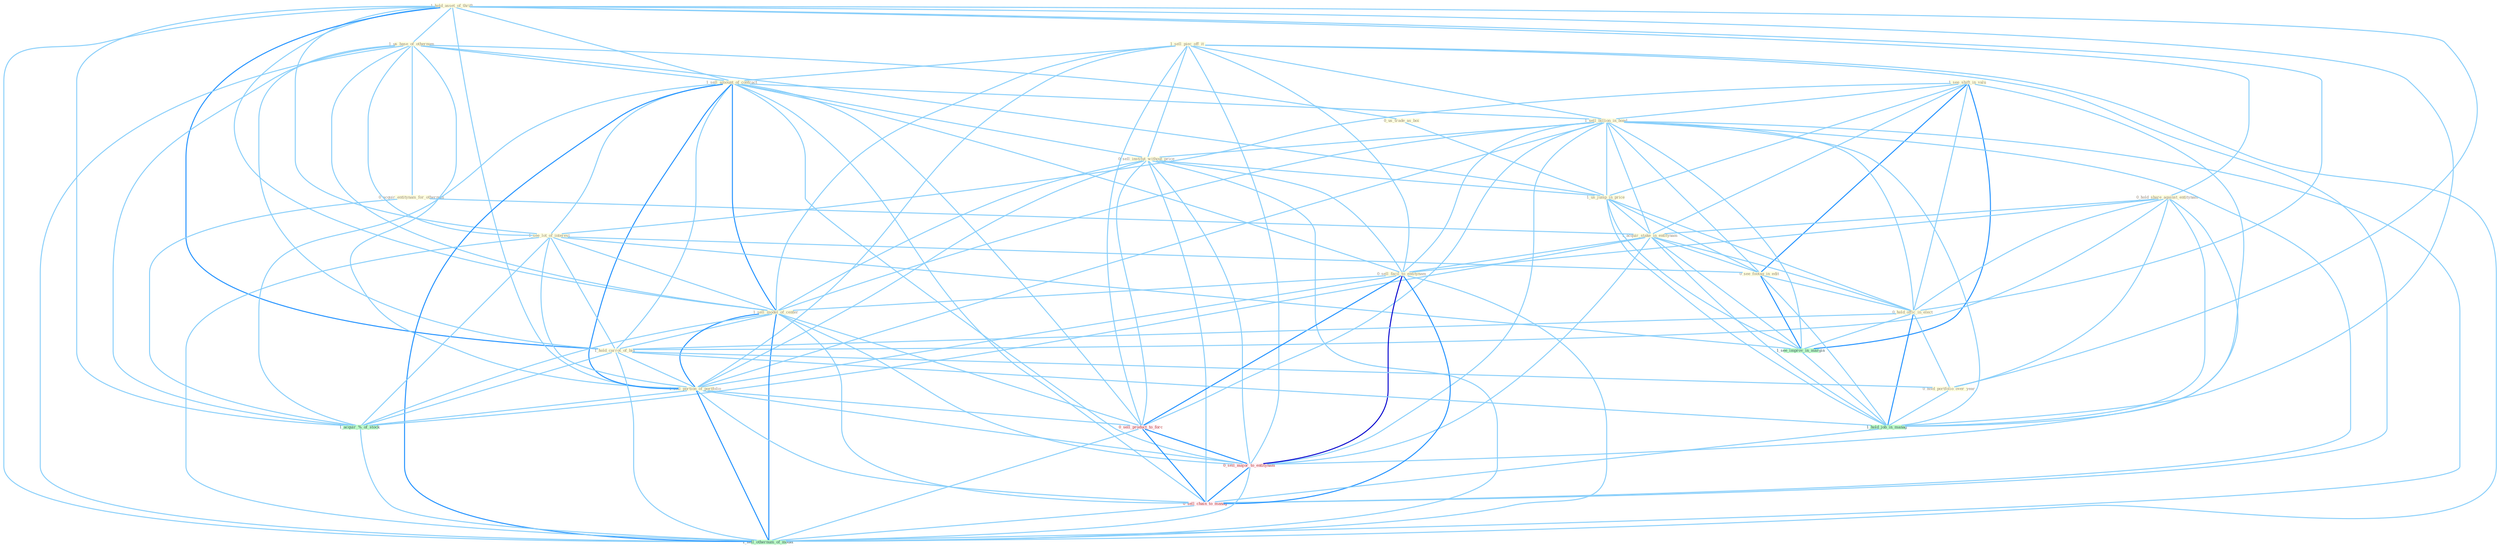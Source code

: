 Graph G{ 
    node
    [shape=polygon,style=filled,width=.5,height=.06,color="#BDFCC9",fixedsize=true,fontsize=4,
    fontcolor="#2f4f4f"];
    {node
    [color="#ffffe0", fontcolor="#8b7d6b"] "1_hold_asset_of_thrift " "1_sell_piec_off_it " "1_us_base_of_othernum " "0_acquir_entitynam_for_othernum " "1_sell_amount_of_contract " "1_see_shift_in_valu " "1_see_lot_of_interest " "0_hold_share_against_entitynam " "1_sell_billion_in_bond " "0_sell_institut_without_price " "0_us_trade_as_boi " "1_us_jump_in_price " "1_acquir_stake_in_entitynam " "0_sell_facil_to_entitynam " "0_see_footag_in_edit " "1_sell_model_of_center " "0_hold_offic_in_elect " "1_hold_carrot_of_bid " "1_sell_portion_of_portfolio " "0_hold_portfolio_over_year "}
{node [color="#fff0f5", fontcolor="#b22222"] "0_sell_product_to_forc " "0_sell_major_to_entitynam " "0_sell_chain_to_manag "}
edge [color="#B0E2FF"];

	"1_hold_asset_of_thrift " -- "1_us_base_of_othernum " [w="1", color="#87cefa" ];
	"1_hold_asset_of_thrift " -- "1_sell_amount_of_contract " [w="1", color="#87cefa" ];
	"1_hold_asset_of_thrift " -- "1_see_lot_of_interest " [w="1", color="#87cefa" ];
	"1_hold_asset_of_thrift " -- "0_hold_share_against_entitynam " [w="1", color="#87cefa" ];
	"1_hold_asset_of_thrift " -- "1_sell_model_of_center " [w="1", color="#87cefa" ];
	"1_hold_asset_of_thrift " -- "0_hold_offic_in_elect " [w="1", color="#87cefa" ];
	"1_hold_asset_of_thrift " -- "1_hold_carrot_of_bid " [w="2", color="#1e90ff" , len=0.8];
	"1_hold_asset_of_thrift " -- "1_sell_portion_of_portfolio " [w="1", color="#87cefa" ];
	"1_hold_asset_of_thrift " -- "0_hold_portfolio_over_year " [w="1", color="#87cefa" ];
	"1_hold_asset_of_thrift " -- "1_acquir_%_of_stock " [w="1", color="#87cefa" ];
	"1_hold_asset_of_thrift " -- "1_hold_job_in_manag " [w="1", color="#87cefa" ];
	"1_hold_asset_of_thrift " -- "1_sell_othernum_of_model " [w="1", color="#87cefa" ];
	"1_sell_piec_off_it " -- "1_sell_amount_of_contract " [w="1", color="#87cefa" ];
	"1_sell_piec_off_it " -- "1_sell_billion_in_bond " [w="1", color="#87cefa" ];
	"1_sell_piec_off_it " -- "0_sell_institut_without_price " [w="1", color="#87cefa" ];
	"1_sell_piec_off_it " -- "0_sell_facil_to_entitynam " [w="1", color="#87cefa" ];
	"1_sell_piec_off_it " -- "1_sell_model_of_center " [w="1", color="#87cefa" ];
	"1_sell_piec_off_it " -- "1_sell_portion_of_portfolio " [w="1", color="#87cefa" ];
	"1_sell_piec_off_it " -- "0_sell_product_to_forc " [w="1", color="#87cefa" ];
	"1_sell_piec_off_it " -- "0_sell_major_to_entitynam " [w="1", color="#87cefa" ];
	"1_sell_piec_off_it " -- "0_sell_chain_to_manag " [w="1", color="#87cefa" ];
	"1_sell_piec_off_it " -- "1_sell_othernum_of_model " [w="1", color="#87cefa" ];
	"1_us_base_of_othernum " -- "0_acquir_entitynam_for_othernum " [w="1", color="#87cefa" ];
	"1_us_base_of_othernum " -- "1_sell_amount_of_contract " [w="1", color="#87cefa" ];
	"1_us_base_of_othernum " -- "1_see_lot_of_interest " [w="1", color="#87cefa" ];
	"1_us_base_of_othernum " -- "0_us_trade_as_boi " [w="1", color="#87cefa" ];
	"1_us_base_of_othernum " -- "1_us_jump_in_price " [w="1", color="#87cefa" ];
	"1_us_base_of_othernum " -- "1_sell_model_of_center " [w="1", color="#87cefa" ];
	"1_us_base_of_othernum " -- "1_hold_carrot_of_bid " [w="1", color="#87cefa" ];
	"1_us_base_of_othernum " -- "1_sell_portion_of_portfolio " [w="1", color="#87cefa" ];
	"1_us_base_of_othernum " -- "1_acquir_%_of_stock " [w="1", color="#87cefa" ];
	"1_us_base_of_othernum " -- "1_sell_othernum_of_model " [w="1", color="#87cefa" ];
	"0_acquir_entitynam_for_othernum " -- "1_acquir_stake_in_entitynam " [w="1", color="#87cefa" ];
	"0_acquir_entitynam_for_othernum " -- "1_acquir_%_of_stock " [w="1", color="#87cefa" ];
	"1_sell_amount_of_contract " -- "1_see_lot_of_interest " [w="1", color="#87cefa" ];
	"1_sell_amount_of_contract " -- "1_sell_billion_in_bond " [w="1", color="#87cefa" ];
	"1_sell_amount_of_contract " -- "0_sell_institut_without_price " [w="1", color="#87cefa" ];
	"1_sell_amount_of_contract " -- "0_sell_facil_to_entitynam " [w="1", color="#87cefa" ];
	"1_sell_amount_of_contract " -- "1_sell_model_of_center " [w="2", color="#1e90ff" , len=0.8];
	"1_sell_amount_of_contract " -- "1_hold_carrot_of_bid " [w="1", color="#87cefa" ];
	"1_sell_amount_of_contract " -- "1_sell_portion_of_portfolio " [w="2", color="#1e90ff" , len=0.8];
	"1_sell_amount_of_contract " -- "1_acquir_%_of_stock " [w="1", color="#87cefa" ];
	"1_sell_amount_of_contract " -- "0_sell_product_to_forc " [w="1", color="#87cefa" ];
	"1_sell_amount_of_contract " -- "0_sell_major_to_entitynam " [w="1", color="#87cefa" ];
	"1_sell_amount_of_contract " -- "0_sell_chain_to_manag " [w="1", color="#87cefa" ];
	"1_sell_amount_of_contract " -- "1_sell_othernum_of_model " [w="2", color="#1e90ff" , len=0.8];
	"1_see_shift_in_valu " -- "1_see_lot_of_interest " [w="1", color="#87cefa" ];
	"1_see_shift_in_valu " -- "1_sell_billion_in_bond " [w="1", color="#87cefa" ];
	"1_see_shift_in_valu " -- "1_us_jump_in_price " [w="1", color="#87cefa" ];
	"1_see_shift_in_valu " -- "1_acquir_stake_in_entitynam " [w="1", color="#87cefa" ];
	"1_see_shift_in_valu " -- "0_see_footag_in_edit " [w="2", color="#1e90ff" , len=0.8];
	"1_see_shift_in_valu " -- "0_hold_offic_in_elect " [w="1", color="#87cefa" ];
	"1_see_shift_in_valu " -- "1_see_improv_in_margin " [w="2", color="#1e90ff" , len=0.8];
	"1_see_shift_in_valu " -- "1_hold_job_in_manag " [w="1", color="#87cefa" ];
	"1_see_lot_of_interest " -- "0_see_footag_in_edit " [w="1", color="#87cefa" ];
	"1_see_lot_of_interest " -- "1_sell_model_of_center " [w="1", color="#87cefa" ];
	"1_see_lot_of_interest " -- "1_hold_carrot_of_bid " [w="1", color="#87cefa" ];
	"1_see_lot_of_interest " -- "1_sell_portion_of_portfolio " [w="1", color="#87cefa" ];
	"1_see_lot_of_interest " -- "1_see_improv_in_margin " [w="1", color="#87cefa" ];
	"1_see_lot_of_interest " -- "1_acquir_%_of_stock " [w="1", color="#87cefa" ];
	"1_see_lot_of_interest " -- "1_sell_othernum_of_model " [w="1", color="#87cefa" ];
	"0_hold_share_against_entitynam " -- "1_acquir_stake_in_entitynam " [w="1", color="#87cefa" ];
	"0_hold_share_against_entitynam " -- "0_sell_facil_to_entitynam " [w="1", color="#87cefa" ];
	"0_hold_share_against_entitynam " -- "0_hold_offic_in_elect " [w="1", color="#87cefa" ];
	"0_hold_share_against_entitynam " -- "1_hold_carrot_of_bid " [w="1", color="#87cefa" ];
	"0_hold_share_against_entitynam " -- "0_hold_portfolio_over_year " [w="1", color="#87cefa" ];
	"0_hold_share_against_entitynam " -- "1_hold_job_in_manag " [w="1", color="#87cefa" ];
	"0_hold_share_against_entitynam " -- "0_sell_major_to_entitynam " [w="1", color="#87cefa" ];
	"1_sell_billion_in_bond " -- "0_sell_institut_without_price " [w="1", color="#87cefa" ];
	"1_sell_billion_in_bond " -- "1_us_jump_in_price " [w="1", color="#87cefa" ];
	"1_sell_billion_in_bond " -- "1_acquir_stake_in_entitynam " [w="1", color="#87cefa" ];
	"1_sell_billion_in_bond " -- "0_sell_facil_to_entitynam " [w="1", color="#87cefa" ];
	"1_sell_billion_in_bond " -- "0_see_footag_in_edit " [w="1", color="#87cefa" ];
	"1_sell_billion_in_bond " -- "1_sell_model_of_center " [w="1", color="#87cefa" ];
	"1_sell_billion_in_bond " -- "0_hold_offic_in_elect " [w="1", color="#87cefa" ];
	"1_sell_billion_in_bond " -- "1_sell_portion_of_portfolio " [w="1", color="#87cefa" ];
	"1_sell_billion_in_bond " -- "1_see_improv_in_margin " [w="1", color="#87cefa" ];
	"1_sell_billion_in_bond " -- "1_hold_job_in_manag " [w="1", color="#87cefa" ];
	"1_sell_billion_in_bond " -- "0_sell_product_to_forc " [w="1", color="#87cefa" ];
	"1_sell_billion_in_bond " -- "0_sell_major_to_entitynam " [w="1", color="#87cefa" ];
	"1_sell_billion_in_bond " -- "0_sell_chain_to_manag " [w="1", color="#87cefa" ];
	"1_sell_billion_in_bond " -- "1_sell_othernum_of_model " [w="1", color="#87cefa" ];
	"0_sell_institut_without_price " -- "1_us_jump_in_price " [w="1", color="#87cefa" ];
	"0_sell_institut_without_price " -- "0_sell_facil_to_entitynam " [w="1", color="#87cefa" ];
	"0_sell_institut_without_price " -- "1_sell_model_of_center " [w="1", color="#87cefa" ];
	"0_sell_institut_without_price " -- "1_sell_portion_of_portfolio " [w="1", color="#87cefa" ];
	"0_sell_institut_without_price " -- "0_sell_product_to_forc " [w="1", color="#87cefa" ];
	"0_sell_institut_without_price " -- "0_sell_major_to_entitynam " [w="1", color="#87cefa" ];
	"0_sell_institut_without_price " -- "0_sell_chain_to_manag " [w="1", color="#87cefa" ];
	"0_sell_institut_without_price " -- "1_sell_othernum_of_model " [w="1", color="#87cefa" ];
	"0_us_trade_as_boi " -- "1_us_jump_in_price " [w="1", color="#87cefa" ];
	"1_us_jump_in_price " -- "1_acquir_stake_in_entitynam " [w="1", color="#87cefa" ];
	"1_us_jump_in_price " -- "0_see_footag_in_edit " [w="1", color="#87cefa" ];
	"1_us_jump_in_price " -- "0_hold_offic_in_elect " [w="1", color="#87cefa" ];
	"1_us_jump_in_price " -- "1_see_improv_in_margin " [w="1", color="#87cefa" ];
	"1_us_jump_in_price " -- "1_hold_job_in_manag " [w="1", color="#87cefa" ];
	"1_acquir_stake_in_entitynam " -- "0_sell_facil_to_entitynam " [w="1", color="#87cefa" ];
	"1_acquir_stake_in_entitynam " -- "0_see_footag_in_edit " [w="1", color="#87cefa" ];
	"1_acquir_stake_in_entitynam " -- "0_hold_offic_in_elect " [w="1", color="#87cefa" ];
	"1_acquir_stake_in_entitynam " -- "1_see_improv_in_margin " [w="1", color="#87cefa" ];
	"1_acquir_stake_in_entitynam " -- "1_acquir_%_of_stock " [w="1", color="#87cefa" ];
	"1_acquir_stake_in_entitynam " -- "1_hold_job_in_manag " [w="1", color="#87cefa" ];
	"1_acquir_stake_in_entitynam " -- "0_sell_major_to_entitynam " [w="1", color="#87cefa" ];
	"0_sell_facil_to_entitynam " -- "1_sell_model_of_center " [w="1", color="#87cefa" ];
	"0_sell_facil_to_entitynam " -- "1_sell_portion_of_portfolio " [w="1", color="#87cefa" ];
	"0_sell_facil_to_entitynam " -- "0_sell_product_to_forc " [w="2", color="#1e90ff" , len=0.8];
	"0_sell_facil_to_entitynam " -- "0_sell_major_to_entitynam " [w="3", color="#0000cd" , len=0.6];
	"0_sell_facil_to_entitynam " -- "0_sell_chain_to_manag " [w="2", color="#1e90ff" , len=0.8];
	"0_sell_facil_to_entitynam " -- "1_sell_othernum_of_model " [w="1", color="#87cefa" ];
	"0_see_footag_in_edit " -- "0_hold_offic_in_elect " [w="1", color="#87cefa" ];
	"0_see_footag_in_edit " -- "1_see_improv_in_margin " [w="2", color="#1e90ff" , len=0.8];
	"0_see_footag_in_edit " -- "1_hold_job_in_manag " [w="1", color="#87cefa" ];
	"1_sell_model_of_center " -- "1_hold_carrot_of_bid " [w="1", color="#87cefa" ];
	"1_sell_model_of_center " -- "1_sell_portion_of_portfolio " [w="2", color="#1e90ff" , len=0.8];
	"1_sell_model_of_center " -- "1_acquir_%_of_stock " [w="1", color="#87cefa" ];
	"1_sell_model_of_center " -- "0_sell_product_to_forc " [w="1", color="#87cefa" ];
	"1_sell_model_of_center " -- "0_sell_major_to_entitynam " [w="1", color="#87cefa" ];
	"1_sell_model_of_center " -- "0_sell_chain_to_manag " [w="1", color="#87cefa" ];
	"1_sell_model_of_center " -- "1_sell_othernum_of_model " [w="2", color="#1e90ff" , len=0.8];
	"0_hold_offic_in_elect " -- "1_hold_carrot_of_bid " [w="1", color="#87cefa" ];
	"0_hold_offic_in_elect " -- "0_hold_portfolio_over_year " [w="1", color="#87cefa" ];
	"0_hold_offic_in_elect " -- "1_see_improv_in_margin " [w="1", color="#87cefa" ];
	"0_hold_offic_in_elect " -- "1_hold_job_in_manag " [w="2", color="#1e90ff" , len=0.8];
	"1_hold_carrot_of_bid " -- "1_sell_portion_of_portfolio " [w="1", color="#87cefa" ];
	"1_hold_carrot_of_bid " -- "0_hold_portfolio_over_year " [w="1", color="#87cefa" ];
	"1_hold_carrot_of_bid " -- "1_acquir_%_of_stock " [w="1", color="#87cefa" ];
	"1_hold_carrot_of_bid " -- "1_hold_job_in_manag " [w="1", color="#87cefa" ];
	"1_hold_carrot_of_bid " -- "1_sell_othernum_of_model " [w="1", color="#87cefa" ];
	"1_sell_portion_of_portfolio " -- "1_acquir_%_of_stock " [w="1", color="#87cefa" ];
	"1_sell_portion_of_portfolio " -- "0_sell_product_to_forc " [w="1", color="#87cefa" ];
	"1_sell_portion_of_portfolio " -- "0_sell_major_to_entitynam " [w="1", color="#87cefa" ];
	"1_sell_portion_of_portfolio " -- "0_sell_chain_to_manag " [w="1", color="#87cefa" ];
	"1_sell_portion_of_portfolio " -- "1_sell_othernum_of_model " [w="2", color="#1e90ff" , len=0.8];
	"0_hold_portfolio_over_year " -- "1_hold_job_in_manag " [w="1", color="#87cefa" ];
	"1_see_improv_in_margin " -- "1_hold_job_in_manag " [w="1", color="#87cefa" ];
	"1_acquir_%_of_stock " -- "1_sell_othernum_of_model " [w="1", color="#87cefa" ];
	"1_hold_job_in_manag " -- "0_sell_chain_to_manag " [w="1", color="#87cefa" ];
	"0_sell_product_to_forc " -- "0_sell_major_to_entitynam " [w="2", color="#1e90ff" , len=0.8];
	"0_sell_product_to_forc " -- "0_sell_chain_to_manag " [w="2", color="#1e90ff" , len=0.8];
	"0_sell_product_to_forc " -- "1_sell_othernum_of_model " [w="1", color="#87cefa" ];
	"0_sell_major_to_entitynam " -- "0_sell_chain_to_manag " [w="2", color="#1e90ff" , len=0.8];
	"0_sell_major_to_entitynam " -- "1_sell_othernum_of_model " [w="1", color="#87cefa" ];
	"0_sell_chain_to_manag " -- "1_sell_othernum_of_model " [w="1", color="#87cefa" ];
}